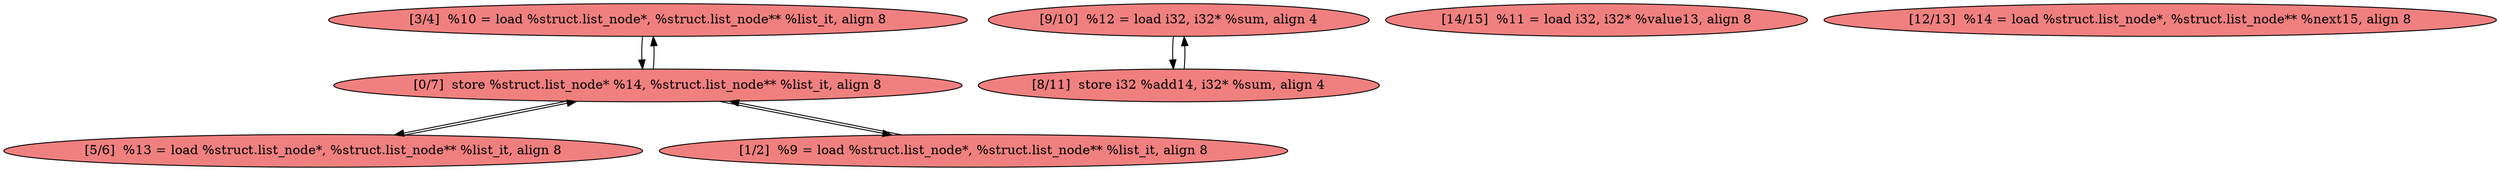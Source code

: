 
digraph G {


node216 [fillcolor=lightcoral,label="[3/4]  %10 = load %struct.list_node*, %struct.list_node** %list_it, align 8",shape=ellipse,style=filled ]
node222 [fillcolor=lightcoral,label="[5/6]  %13 = load %struct.list_node*, %struct.list_node** %list_it, align 8",shape=ellipse,style=filled ]
node215 [fillcolor=lightcoral,label="[0/7]  store %struct.list_node* %14, %struct.list_node** %list_it, align 8",shape=ellipse,style=filled ]
node221 [fillcolor=lightcoral,label="[9/10]  %12 = load i32, i32* %sum, align 4",shape=ellipse,style=filled ]
node220 [fillcolor=lightcoral,label="[14/15]  %11 = load i32, i32* %value13, align 8",shape=ellipse,style=filled ]
node218 [fillcolor=lightcoral,label="[12/13]  %14 = load %struct.list_node*, %struct.list_node** %next15, align 8",shape=ellipse,style=filled ]
node217 [fillcolor=lightcoral,label="[8/11]  store i32 %add14, i32* %sum, align 4",shape=ellipse,style=filled ]
node219 [fillcolor=lightcoral,label="[1/2]  %9 = load %struct.list_node*, %struct.list_node** %list_it, align 8",shape=ellipse,style=filled ]

node221->node217 [ ]
node217->node221 [ ]
node219->node215 [ ]
node215->node222 [ ]
node215->node219 [ ]
node222->node215 [ ]
node215->node216 [ ]
node216->node215 [ ]


}
